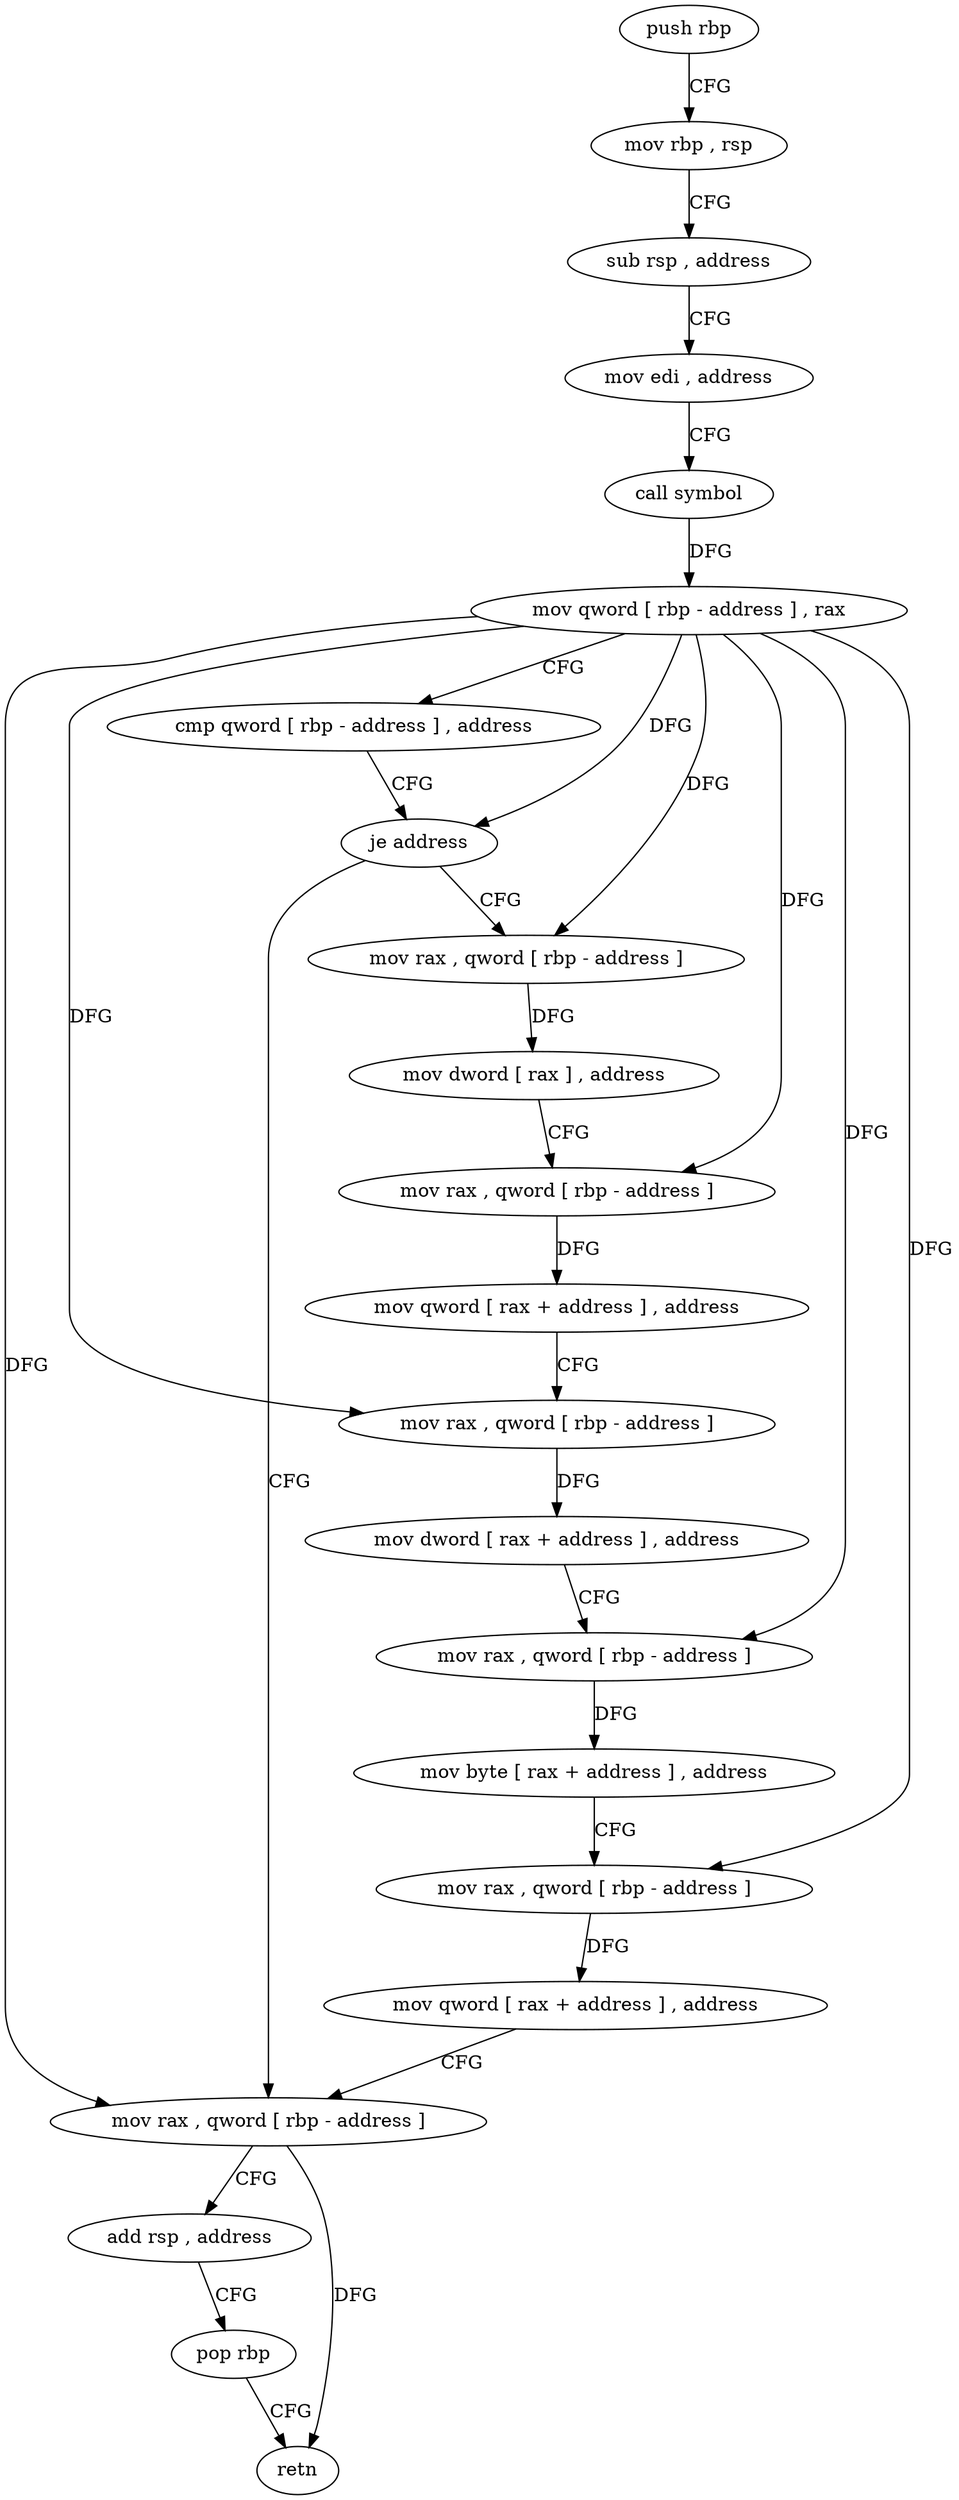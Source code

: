 digraph "func" {
"138160" [label = "push rbp" ]
"138161" [label = "mov rbp , rsp" ]
"138164" [label = "sub rsp , address" ]
"138168" [label = "mov edi , address" ]
"138173" [label = "call symbol" ]
"138178" [label = "mov qword [ rbp - address ] , rax" ]
"138182" [label = "cmp qword [ rbp - address ] , address" ]
"138187" [label = "je address" ]
"138246" [label = "mov rax , qword [ rbp - address ]" ]
"138193" [label = "mov rax , qword [ rbp - address ]" ]
"138250" [label = "add rsp , address" ]
"138254" [label = "pop rbp" ]
"138255" [label = "retn" ]
"138197" [label = "mov dword [ rax ] , address" ]
"138203" [label = "mov rax , qword [ rbp - address ]" ]
"138207" [label = "mov qword [ rax + address ] , address" ]
"138215" [label = "mov rax , qword [ rbp - address ]" ]
"138219" [label = "mov dword [ rax + address ] , address" ]
"138226" [label = "mov rax , qword [ rbp - address ]" ]
"138230" [label = "mov byte [ rax + address ] , address" ]
"138234" [label = "mov rax , qword [ rbp - address ]" ]
"138238" [label = "mov qword [ rax + address ] , address" ]
"138160" -> "138161" [ label = "CFG" ]
"138161" -> "138164" [ label = "CFG" ]
"138164" -> "138168" [ label = "CFG" ]
"138168" -> "138173" [ label = "CFG" ]
"138173" -> "138178" [ label = "DFG" ]
"138178" -> "138182" [ label = "CFG" ]
"138178" -> "138187" [ label = "DFG" ]
"138178" -> "138246" [ label = "DFG" ]
"138178" -> "138193" [ label = "DFG" ]
"138178" -> "138203" [ label = "DFG" ]
"138178" -> "138215" [ label = "DFG" ]
"138178" -> "138226" [ label = "DFG" ]
"138178" -> "138234" [ label = "DFG" ]
"138182" -> "138187" [ label = "CFG" ]
"138187" -> "138246" [ label = "CFG" ]
"138187" -> "138193" [ label = "CFG" ]
"138246" -> "138250" [ label = "CFG" ]
"138246" -> "138255" [ label = "DFG" ]
"138193" -> "138197" [ label = "DFG" ]
"138250" -> "138254" [ label = "CFG" ]
"138254" -> "138255" [ label = "CFG" ]
"138197" -> "138203" [ label = "CFG" ]
"138203" -> "138207" [ label = "DFG" ]
"138207" -> "138215" [ label = "CFG" ]
"138215" -> "138219" [ label = "DFG" ]
"138219" -> "138226" [ label = "CFG" ]
"138226" -> "138230" [ label = "DFG" ]
"138230" -> "138234" [ label = "CFG" ]
"138234" -> "138238" [ label = "DFG" ]
"138238" -> "138246" [ label = "CFG" ]
}
